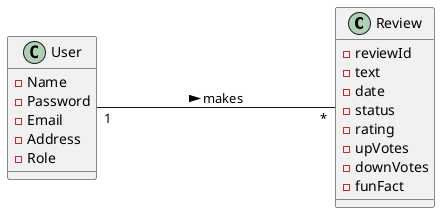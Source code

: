 @startuml
'https://plantuml.com/object-diagram

left to right direction

class Review{
- reviewId
- text
- date
- status
- rating
- upVotes
- downVotes
- funFact
}

class User{
-Name
-Password
-Email
-Address
-Role
}

User "1"----"*" Review : makes  >
@enduml
